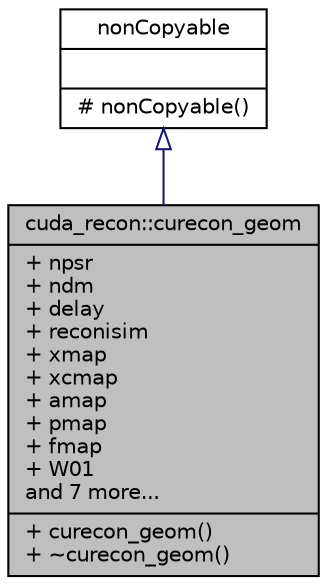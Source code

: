 digraph "cuda_recon::curecon_geom"
{
 // INTERACTIVE_SVG=YES
  bgcolor="transparent";
  edge [fontname="Helvetica",fontsize="10",labelfontname="Helvetica",labelfontsize="10"];
  node [fontname="Helvetica",fontsize="10",shape=record];
  Node0 [label="{cuda_recon::curecon_geom\n|+ npsr\l+ ndm\l+ delay\l+ reconisim\l+ xmap\l+ xcmap\l+ amap\l+ pmap\l+ fmap\l+ W01\land 7 more...\l|+ curecon_geom()\l+ ~curecon_geom()\l}",height=0.2,width=0.4,color="black", fillcolor="grey75", style="filled", fontcolor="black"];
  Node1 -> Node0 [dir="back",color="midnightblue",fontsize="10",style="solid",arrowtail="onormal",fontname="Helvetica"];
  Node1 [label="{nonCopyable\n||# nonCopyable()\l}",height=0.2,width=0.4,color="black",URL="$classnon_copyable.html"];
}

